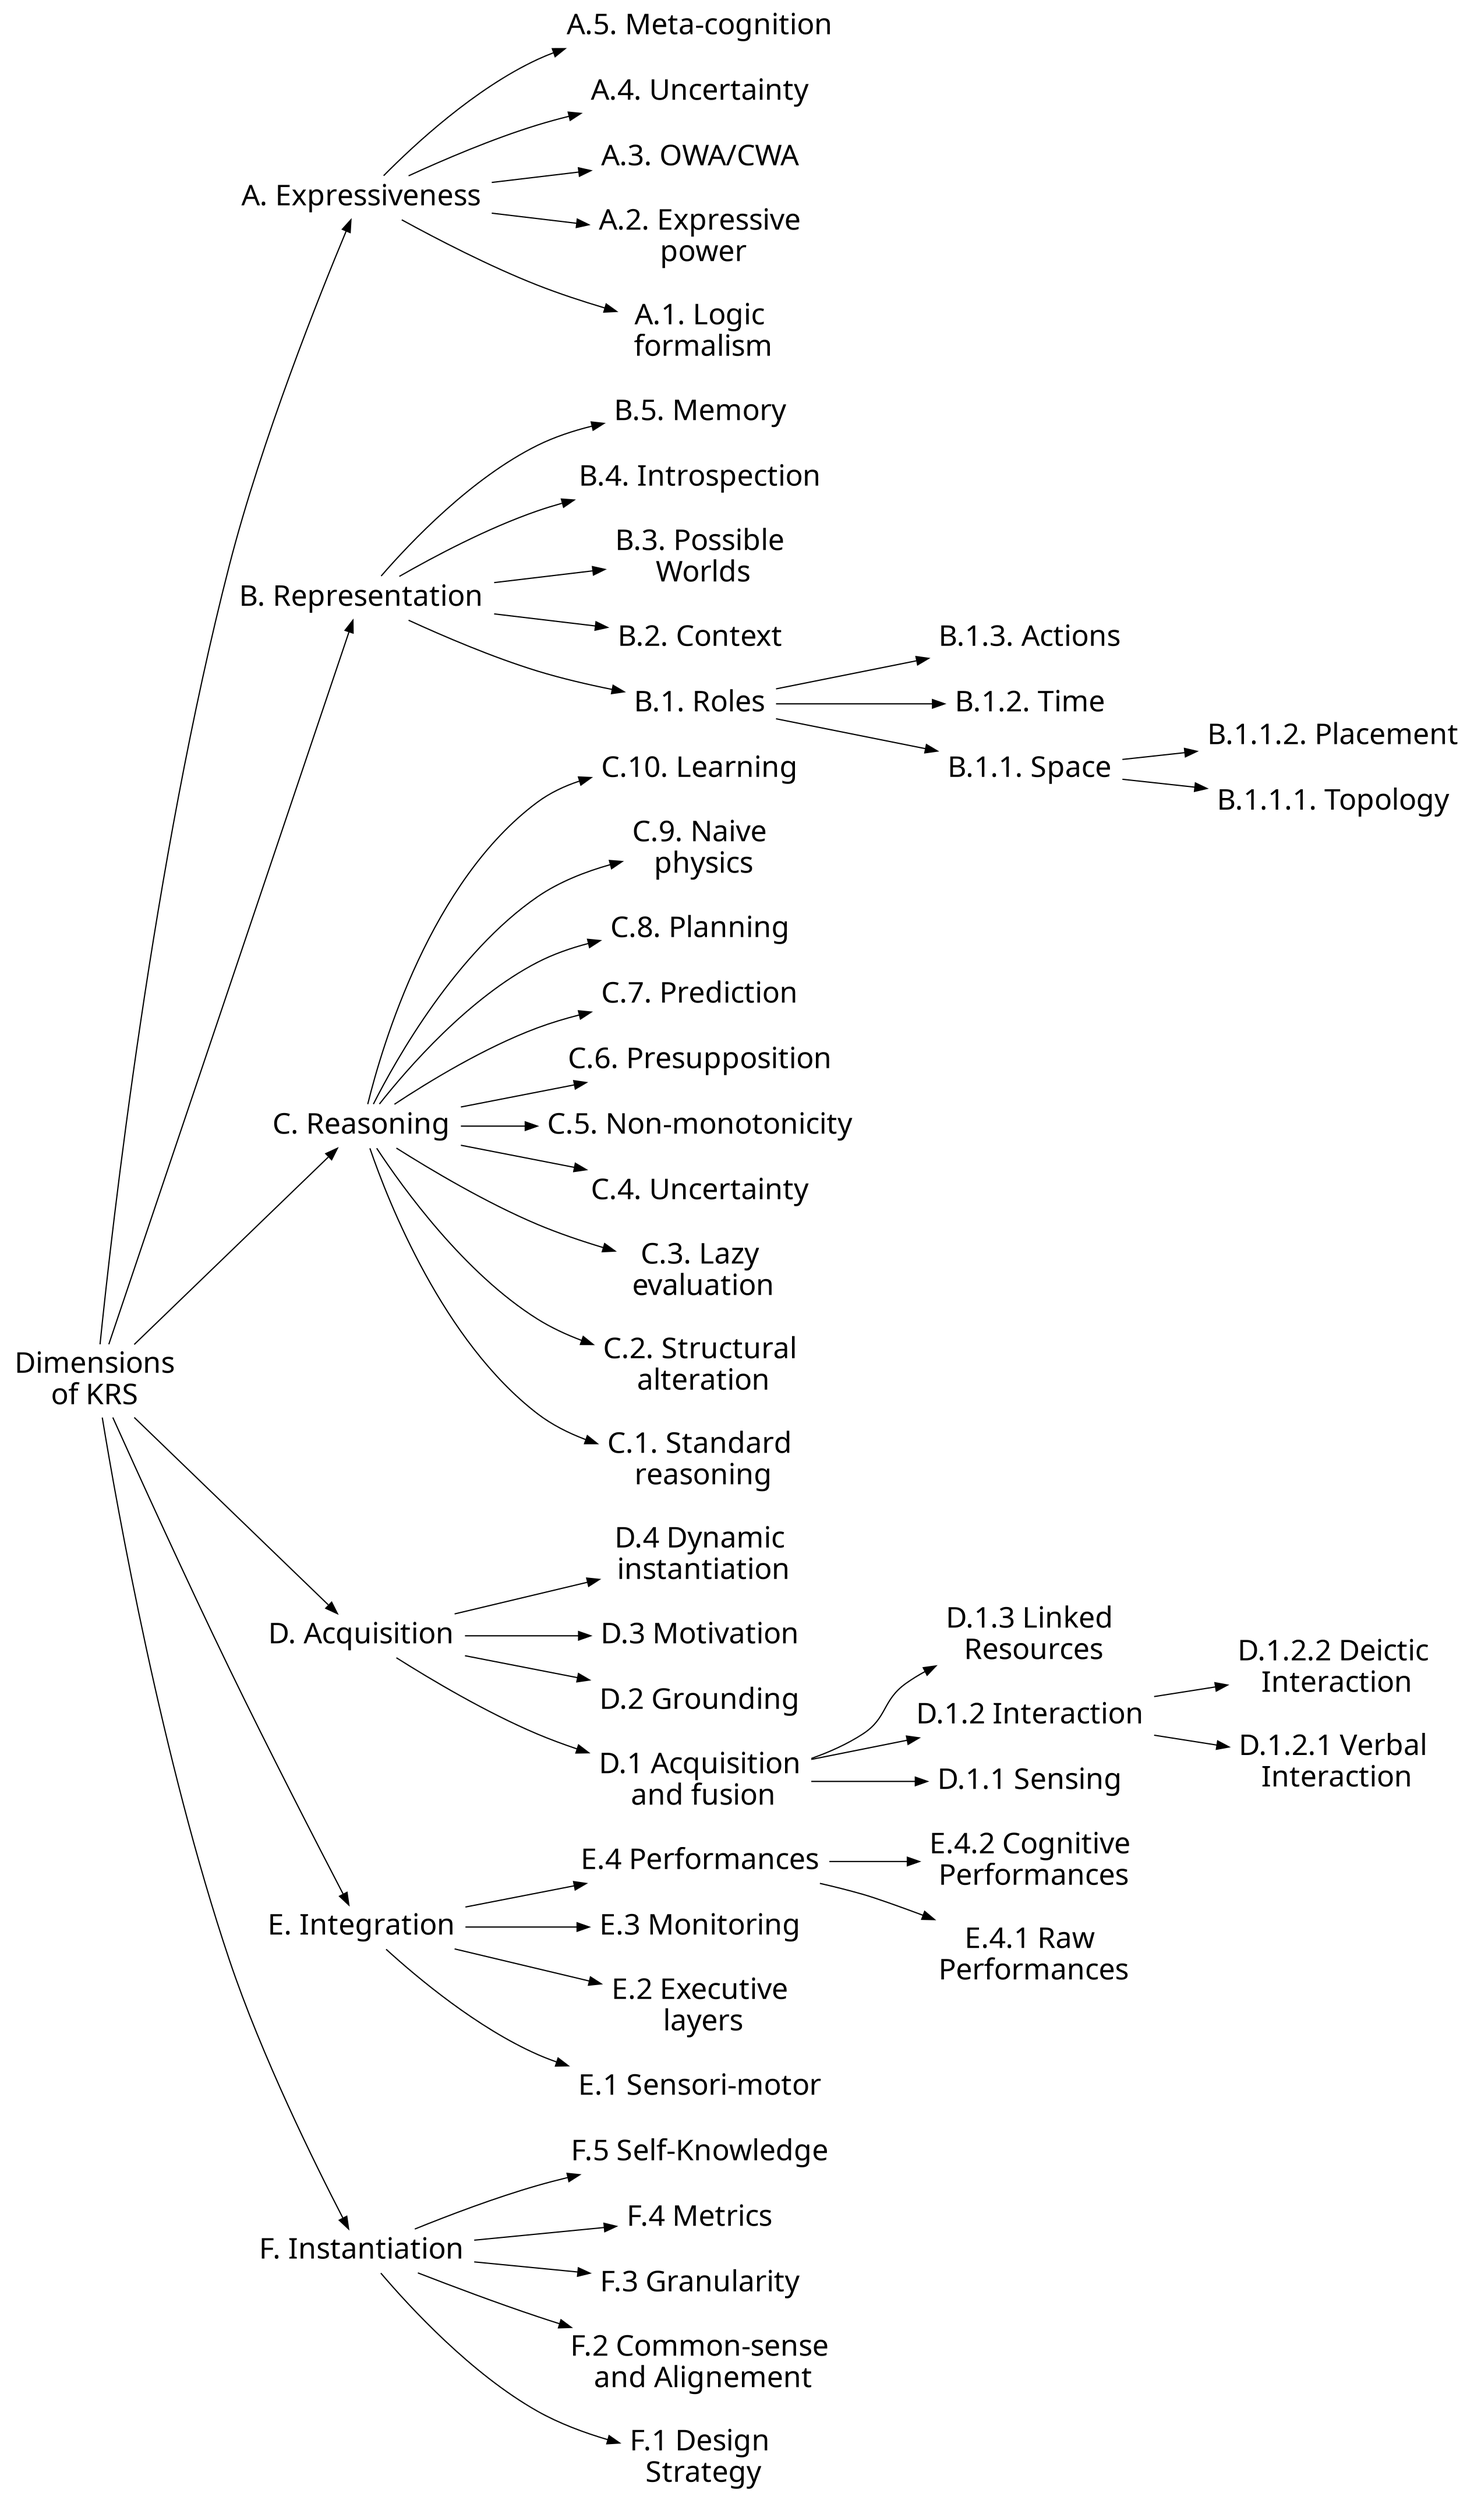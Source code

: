 strict digraph Knowledge {

rankdir=LR;
overlap=scale;

node [shape=plaintext,fontsize=24,fontname="Ubuntu"];

root [label="Dimensions\nof KRS"];
root -> A;
root -> B;
root -> C;
root -> D;
root -> E;
root -> F;

F [label="F. Instantiation"];
E [label="E. Integration"];
D [label="D. Acquisition"];
C [label="C. Reasoning"];
B [label="B. Representation"];
A [label="A. Expressiveness"];


A5 [label="A.5. Meta-cognition"];
A4 [label="A.4. Uncertainty"];
A3 [label="A.3. OWA/CWA"];
A2 [label="A.2. Expressive\n power"];
A1 [label="A.1. Logic\n formalism"];

A -> A1;
A -> A2;
A -> A3;
A -> A4;
A -> A5;

B5 [label="B.5. Memory"];
B4 [label="B.4. Introspection"];
B3 [label="B.3. Possible\n Worlds"];
B2 [label="B.2. Context"];
B1 [label="B.1. Roles"];


B13 [label="B.1.3. Actions"];
B12 [label="B.1.2. Time"];
B11 [label="B.1.1. Space"];

B112 [label="B.1.1.2. Placement"];
B111 [label="B.1.1.1. Topology"];

B -> B1 -> B11 -> B111;
           B11 -> B112;
     B1 -> B12;
     B1 -> B13;
B -> B2;
B -> B3;
B -> B4;
B -> B5;



C10 [label="C.10. Learning"];
C9 [label="C.9. Naive\n physics"];
C8 [label="C.8. Planning"];
C7 [label="C.7. Prediction"];
C6 [label="C.6. Presupposition"];
C5 [label="C.5. Non-monotonicity"];
C4 [label="C.4. Uncertainty"];
C3 [label="C.3. Lazy\n evaluation"];
C2 [label="C.2. Structural\n alteration"];
C1 [label="C.1. Standard\n reasoning"];

C -> C1;
C -> C2;
C -> C3;
C -> C4;
C -> C5;
C -> C6;
C -> C7;
C -> C8;
C -> C9;
C -> C10;

D4 [label="D.4 Dynamic\n instantiation"];
D3 [label="D.3 Motivation"];
D2 [label="D.2 Grounding"];
D1 [label="D.1 Acquisition\n and fusion"];

D13 [label="D.1.3 Linked\n Resources"];
D12 [label="D.1.2 Interaction"];
D11 [label="D.1.1 Sensing"];

D122 [label="D.1.2.2 Deictic\n Interaction"];
D121 [label="D.1.2.1 Verbal\n Interaction"];

D -> D1 -> D11;
     D1 -> D12 -> D121;
           D12 -> D122;
     D1 -> D13;
D -> D2;
D -> D3;
D -> D4;

E4 [label="E.4 Performances"];
E3 [label="E.3 Monitoring"];
E2 [label="E.2 Executive\n layers"];
E1 [label="E.1 Sensori-motor"];

E42 [label="E.4.2 Cognitive\n Performances"];
E41 [label="E.4.1 Raw\n Performances"];

E -> E1;
E -> E2;
E -> E3;
E -> E4 -> E41;
     E4 -> E42;

F5 [label="F.5 Self-Knowledge"];
F4 [label="F.4 Metrics"];
F3 [label="F.3 Granularity"];
F2 [label="F.2 Common-sense\n and Alignement"];
F1 [label="F.1 Design\n Strategy"];

F -> F1;
F -> F2;
F -> F3;
F -> F4;
F -> F5;

}
            
